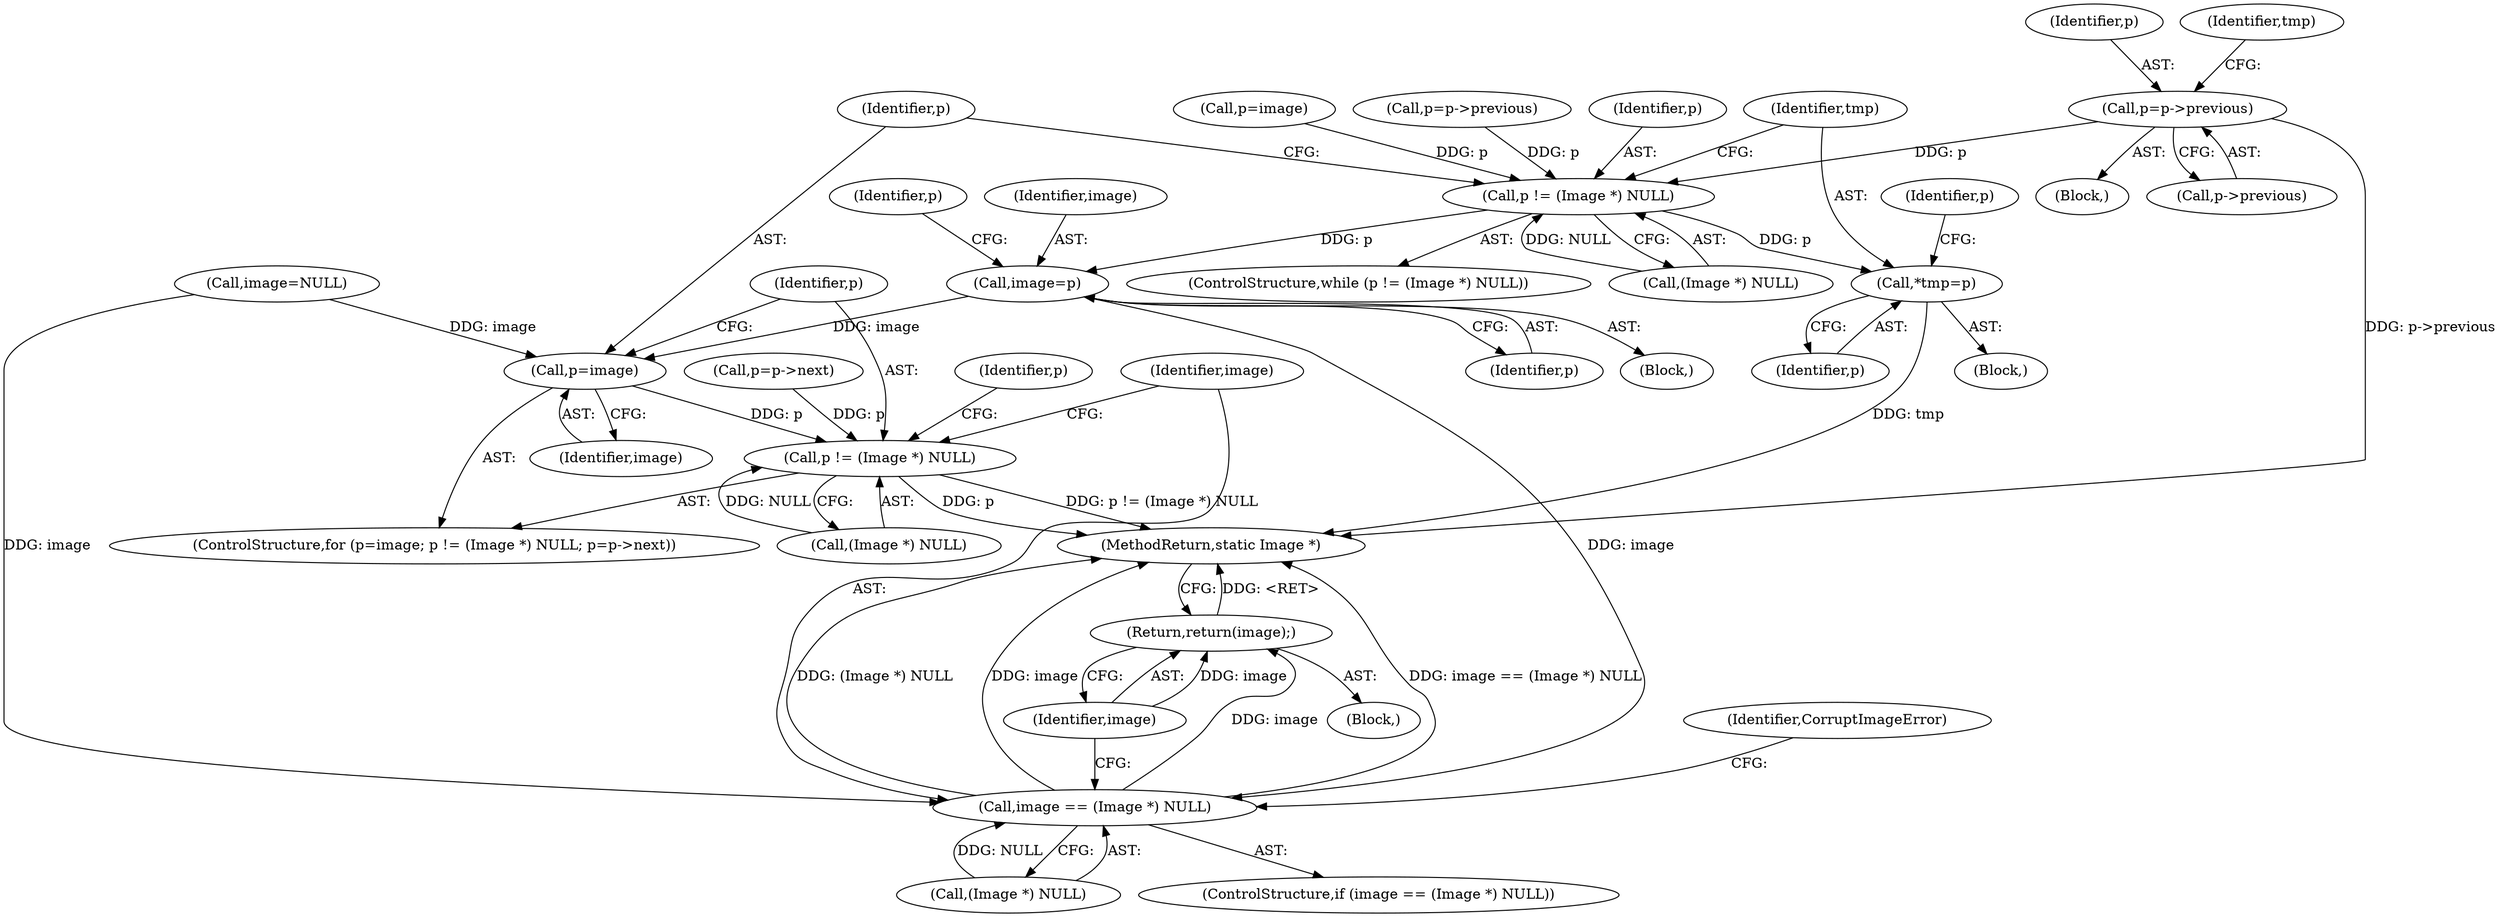 digraph "0_ImageMagick_aecd0ada163a4d6c769cec178955d5f3e9316f2f_1@pointer" {
"1001891" [label="(Call,p=p->previous)"];
"1001868" [label="(Call,p != (Image *) NULL)"];
"1001875" [label="(Call,*tmp=p)"];
"1001901" [label="(Call,image=p)"];
"1001910" [label="(Call,p=image)"];
"1001913" [label="(Call,p != (Image *) NULL)"];
"1001932" [label="(Call,image == (Image *) NULL)"];
"1001940" [label="(Return,return(image);)"];
"1001910" [label="(Call,p=image)"];
"1001876" [label="(Identifier,tmp)"];
"1001914" [label="(Identifier,p)"];
"1001867" [label="(ControlStructure,while (p != (Image *) NULL))"];
"1001909" [label="(ControlStructure,for (p=image; p != (Image *) NULL; p=p->next))"];
"1001934" [label="(Call,(Image *) NULL)"];
"1001890" [label="(Block,)"];
"1001882" [label="(Identifier,p)"];
"1001942" [label="(MethodReturn,static Image *)"];
"1001915" [label="(Call,(Image *) NULL)"];
"1001861" [label="(Call,p=image)"];
"1001864" [label="(Call,image=NULL)"];
"1000141" [label="(Block,)"];
"1001925" [label="(Identifier,p)"];
"1001877" [label="(Identifier,p)"];
"1001918" [label="(Call,p=p->next)"];
"1001938" [label="(Identifier,CorruptImageError)"];
"1001913" [label="(Call,p != (Image *) NULL)"];
"1001868" [label="(Call,p != (Image *) NULL)"];
"1001903" [label="(Identifier,p)"];
"1001941" [label="(Identifier,image)"];
"1001873" [label="(Block,)"];
"1001931" [label="(ControlStructure,if (image == (Image *) NULL))"];
"1001870" [label="(Call,(Image *) NULL)"];
"1001932" [label="(Call,image == (Image *) NULL)"];
"1001892" [label="(Identifier,p)"];
"1001933" [label="(Identifier,image)"];
"1001905" [label="(Identifier,p)"];
"1001940" [label="(Return,return(image);)"];
"1001911" [label="(Identifier,p)"];
"1001900" [label="(Block,)"];
"1001902" [label="(Identifier,image)"];
"1001912" [label="(Identifier,image)"];
"1001901" [label="(Call,image=p)"];
"1001891" [label="(Call,p=p->previous)"];
"1001893" [label="(Call,p->previous)"];
"1001904" [label="(Call,p=p->previous)"];
"1001898" [label="(Identifier,tmp)"];
"1001869" [label="(Identifier,p)"];
"1001875" [label="(Call,*tmp=p)"];
"1001891" -> "1001890"  [label="AST: "];
"1001891" -> "1001893"  [label="CFG: "];
"1001892" -> "1001891"  [label="AST: "];
"1001893" -> "1001891"  [label="AST: "];
"1001898" -> "1001891"  [label="CFG: "];
"1001891" -> "1001942"  [label="DDG: p->previous"];
"1001891" -> "1001868"  [label="DDG: p"];
"1001868" -> "1001867"  [label="AST: "];
"1001868" -> "1001870"  [label="CFG: "];
"1001869" -> "1001868"  [label="AST: "];
"1001870" -> "1001868"  [label="AST: "];
"1001876" -> "1001868"  [label="CFG: "];
"1001911" -> "1001868"  [label="CFG: "];
"1001861" -> "1001868"  [label="DDG: p"];
"1001904" -> "1001868"  [label="DDG: p"];
"1001870" -> "1001868"  [label="DDG: NULL"];
"1001868" -> "1001875"  [label="DDG: p"];
"1001868" -> "1001901"  [label="DDG: p"];
"1001875" -> "1001873"  [label="AST: "];
"1001875" -> "1001877"  [label="CFG: "];
"1001876" -> "1001875"  [label="AST: "];
"1001877" -> "1001875"  [label="AST: "];
"1001882" -> "1001875"  [label="CFG: "];
"1001875" -> "1001942"  [label="DDG: tmp"];
"1001901" -> "1001900"  [label="AST: "];
"1001901" -> "1001903"  [label="CFG: "];
"1001902" -> "1001901"  [label="AST: "];
"1001903" -> "1001901"  [label="AST: "];
"1001905" -> "1001901"  [label="CFG: "];
"1001901" -> "1001910"  [label="DDG: image"];
"1001901" -> "1001932"  [label="DDG: image"];
"1001910" -> "1001909"  [label="AST: "];
"1001910" -> "1001912"  [label="CFG: "];
"1001911" -> "1001910"  [label="AST: "];
"1001912" -> "1001910"  [label="AST: "];
"1001914" -> "1001910"  [label="CFG: "];
"1001864" -> "1001910"  [label="DDG: image"];
"1001910" -> "1001913"  [label="DDG: p"];
"1001913" -> "1001909"  [label="AST: "];
"1001913" -> "1001915"  [label="CFG: "];
"1001914" -> "1001913"  [label="AST: "];
"1001915" -> "1001913"  [label="AST: "];
"1001925" -> "1001913"  [label="CFG: "];
"1001933" -> "1001913"  [label="CFG: "];
"1001913" -> "1001942"  [label="DDG: p"];
"1001913" -> "1001942"  [label="DDG: p != (Image *) NULL"];
"1001918" -> "1001913"  [label="DDG: p"];
"1001915" -> "1001913"  [label="DDG: NULL"];
"1001932" -> "1001931"  [label="AST: "];
"1001932" -> "1001934"  [label="CFG: "];
"1001933" -> "1001932"  [label="AST: "];
"1001934" -> "1001932"  [label="AST: "];
"1001938" -> "1001932"  [label="CFG: "];
"1001941" -> "1001932"  [label="CFG: "];
"1001932" -> "1001942"  [label="DDG: (Image *) NULL"];
"1001932" -> "1001942"  [label="DDG: image"];
"1001932" -> "1001942"  [label="DDG: image == (Image *) NULL"];
"1001864" -> "1001932"  [label="DDG: image"];
"1001934" -> "1001932"  [label="DDG: NULL"];
"1001932" -> "1001940"  [label="DDG: image"];
"1001940" -> "1000141"  [label="AST: "];
"1001940" -> "1001941"  [label="CFG: "];
"1001941" -> "1001940"  [label="AST: "];
"1001942" -> "1001940"  [label="CFG: "];
"1001940" -> "1001942"  [label="DDG: <RET>"];
"1001941" -> "1001940"  [label="DDG: image"];
}
